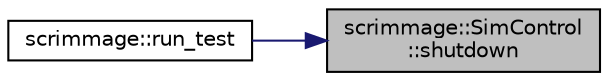 digraph "scrimmage::SimControl::shutdown"
{
 // LATEX_PDF_SIZE
  edge [fontname="Helvetica",fontsize="10",labelfontname="Helvetica",labelfontsize="10"];
  node [fontname="Helvetica",fontsize="10",shape=record];
  rankdir="RL";
  Node1 [label="scrimmage::SimControl\l::shutdown",height=0.2,width=0.4,color="black", fillcolor="grey75", style="filled", fontcolor="black",tooltip="Finalizes the simulation, closes logs, closes plugins."];
  Node1 -> Node2 [dir="back",color="midnightblue",fontsize="10",style="solid",fontname="Helvetica"];
  Node2 [label="scrimmage::run_test",height=0.2,width=0.4,color="black", fillcolor="white", style="filled",URL="$namespacescrimmage.html#a140b8e00faecb98017d438ad4b1a64a1",tooltip=" "];
}
